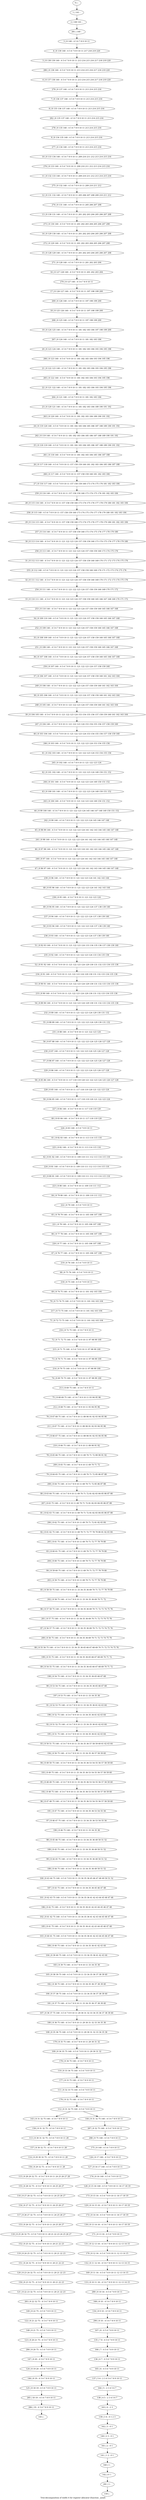 digraph G {
graph [label="Tree-decomposition of width 4 for register allocator (function _asinf)"]
0[label="0 | : "];
1[label="1 | 141 : "];
2[label="2 | 140 141 : "];
3[label="3 | 8 140 : 4 5 6 7 8 9 10 11 "];
4[label="4 | 8 139 140 : 4 5 6 7 8 9 10 11 217 218 219 220 "];
5[label="5 | 8 138 139 140 : 4 5 6 7 8 9 10 11 213 214 215 216 217 218 219 220 "];
6[label="6 | 8 137 138 140 : 4 5 6 7 8 9 10 11 213 214 215 216 217 218 219 220 "];
7[label="7 | 8 136 137 140 : 4 5 6 7 8 9 10 11 213 214 215 216 "];
8[label="8 | 8 135 136 137 140 : 4 5 6 7 8 9 10 11 213 214 215 216 "];
9[label="9 | 8 134 135 140 : 4 5 6 7 8 9 10 11 213 214 215 216 "];
10[label="10 | 8 133 134 140 : 4 5 6 7 8 9 10 11 209 210 211 212 213 214 215 216 "];
11[label="11 | 8 132 133 140 : 4 5 6 7 8 9 10 11 209 210 211 212 213 214 215 216 "];
12[label="12 | 8 131 132 140 : 4 5 6 7 8 9 10 11 205 206 207 208 209 210 211 212 "];
13[label="13 | 8 130 131 140 : 4 5 6 7 8 9 10 11 201 202 203 204 205 206 207 208 "];
14[label="14 | 8 129 130 140 : 4 5 6 7 8 9 10 11 201 202 203 204 205 206 207 208 "];
15[label="15 | 8 128 129 140 : 4 5 6 7 8 9 10 11 201 202 203 204 205 206 207 208 "];
16[label="16 | 8 127 128 140 : 4 5 6 7 8 9 10 11 201 202 203 204 "];
17[label="17 | 8 126 127 140 : 4 5 6 7 8 9 10 11 197 198 199 200 "];
18[label="18 | 8 125 126 140 : 4 5 6 7 8 9 10 11 197 198 199 200 "];
19[label="19 | 8 124 125 140 : 4 5 6 7 8 9 10 11 181 182 183 184 197 198 199 200 "];
20[label="20 | 8 123 124 140 : 4 5 6 7 8 9 10 11 181 182 183 184 193 194 195 196 "];
21[label="21 | 8 122 123 140 : 4 5 6 7 8 9 10 11 181 182 183 184 193 194 195 196 "];
22[label="22 | 8 121 122 140 : 4 5 6 7 8 9 10 11 181 182 183 184 193 194 195 196 "];
23[label="23 | 8 120 121 140 : 4 5 6 7 8 9 10 11 181 182 183 184 189 190 191 192 "];
24[label="24 | 8 119 120 140 : 4 5 6 7 8 9 10 11 181 182 183 184 185 186 187 188 189 190 191 192 "];
25[label="25 | 8 118 119 140 : 4 5 6 7 8 9 10 11 181 182 183 184 185 186 187 188 189 190 191 192 "];
26[label="26 | 8 117 118 140 : 4 5 6 7 8 9 10 11 157 158 159 160 181 182 183 184 185 186 187 188 "];
27[label="27 | 8 116 117 140 : 4 5 6 7 8 9 10 11 157 158 159 160 173 174 175 176 181 182 183 184 "];
28[label="28 | 8 115 116 140 : 4 5 6 7 8 9 10 11 157 158 159 160 173 174 175 176 177 178 179 180 181 182 183 184 "];
29[label="29 | 8 114 115 140 : 4 5 6 7 8 9 10 11 157 158 159 160 173 174 175 176 177 178 179 180 181 182 183 184 "];
30[label="30 | 8 113 114 140 : 4 5 6 7 8 9 10 11 121 122 123 124 157 158 159 160 173 174 175 176 177 178 179 180 "];
31[label="31 | 8 112 113 140 : 4 5 6 7 8 9 10 11 121 122 123 124 157 158 159 160 169 170 171 172 173 174 175 176 "];
32[label="32 | 8 111 112 140 : 4 5 6 7 8 9 10 11 121 122 123 124 157 158 159 160 169 170 171 172 173 174 175 176 "];
33[label="33 | 8 110 111 140 : 4 5 6 7 8 9 10 11 121 122 123 124 157 158 159 160 165 166 167 168 169 170 171 172 "];
34[label="34 | 8 109 110 140 : 4 5 6 7 8 9 10 11 121 122 123 124 157 158 159 160 165 166 167 168 "];
35[label="35 | 8 108 109 140 : 4 5 6 7 8 9 10 11 121 122 123 124 157 158 159 160 165 166 167 168 "];
36[label="36 | 8 107 108 140 : 4 5 6 7 8 9 10 11 121 122 123 124 157 158 159 160 165 166 167 168 "];
37[label="37 | 8 106 107 140 : 4 5 6 7 8 9 10 11 121 122 123 124 157 158 159 160 161 162 163 164 "];
38[label="38 | 8 105 106 140 : 4 5 6 7 8 9 10 11 121 122 123 124 157 158 159 160 161 162 163 164 "];
39[label="39 | 8 104 105 140 : 4 5 6 7 8 9 10 11 121 122 123 124 153 154 155 156 157 158 159 160 161 162 163 164 "];
40[label="40 | 8 103 104 140 : 4 5 6 7 8 9 10 11 121 122 123 124 153 154 155 156 157 158 159 160 "];
41[label="41 | 8 102 103 140 : 4 5 6 7 8 9 10 11 121 122 123 124 153 154 155 156 "];
42[label="42 | 8 101 102 140 : 4 5 6 7 8 9 10 11 121 122 123 124 149 150 151 152 "];
43[label="43 | 8 100 101 140 : 4 5 6 7 8 9 10 11 121 122 123 124 149 150 151 152 "];
44[label="44 | 8 99 100 140 : 4 5 6 7 8 9 10 11 121 122 123 124 145 146 147 148 149 150 151 152 "];
45[label="45 | 8 98 99 140 : 4 5 6 7 8 9 10 11 121 122 123 124 141 142 143 144 145 146 147 148 "];
46[label="46 | 8 97 98 140 : 4 5 6 7 8 9 10 11 121 122 123 124 141 142 143 144 145 146 147 148 "];
47[label="47 | 8 96 97 140 : 4 5 6 7 8 9 10 11 121 122 123 124 141 142 143 144 145 146 147 148 "];
48[label="48 | 8 95 96 140 : 4 5 6 7 8 9 10 11 121 122 123 124 141 142 143 144 "];
49[label="49 | 8 94 95 140 : 4 5 6 7 8 9 10 11 121 122 123 124 137 138 139 140 "];
50[label="50 | 8 93 94 140 : 4 5 6 7 8 9 10 11 121 122 123 124 137 138 139 140 "];
51[label="51 | 8 92 93 140 : 4 5 6 7 8 9 10 11 121 122 123 124 133 134 135 136 137 138 139 140 "];
52[label="52 | 8 91 92 140 : 4 5 6 7 8 9 10 11 121 122 123 124 129 130 131 132 133 134 135 136 "];
53[label="53 | 8 90 91 140 : 4 5 6 7 8 9 10 11 121 122 123 124 129 130 131 132 133 134 135 136 "];
54[label="54 | 8 89 90 140 : 4 5 6 7 8 9 10 11 121 122 123 124 129 130 131 132 133 134 135 136 "];
55[label="55 | 8 88 89 140 : 4 5 6 7 8 9 10 11 121 122 123 124 129 130 131 132 "];
56[label="56 | 8 87 88 140 : 4 5 6 7 8 9 10 11 121 122 123 124 125 126 127 128 "];
57[label="57 | 8 86 87 140 : 4 5 6 7 8 9 10 11 121 122 123 124 125 126 127 128 "];
58[label="58 | 8 85 86 140 : 4 5 6 7 8 9 10 11 117 118 119 120 121 122 123 124 125 126 127 128 "];
59[label="59 | 8 84 85 140 : 4 5 6 7 8 9 10 11 117 118 119 120 121 122 123 124 "];
60[label="60 | 8 83 84 140 : 4 5 6 7 8 9 10 11 117 118 119 120 "];
61[label="61 | 8 82 83 140 : 4 5 6 7 8 9 10 11 113 114 115 116 "];
62[label="62 | 8 81 82 140 : 4 5 6 7 8 9 10 11 109 110 111 112 113 114 115 116 "];
63[label="63 | 8 80 81 140 : 4 5 6 7 8 9 10 11 109 110 111 112 113 114 115 116 "];
64[label="64 | 8 79 80 140 : 4 5 6 7 8 9 10 11 109 110 111 112 "];
65[label="65 | 8 78 79 140 : 4 5 6 7 8 9 10 11 105 106 107 108 "];
66[label="66 | 8 77 78 140 : 4 5 6 7 8 9 10 11 105 106 107 108 "];
67[label="67 | 8 76 77 140 : 4 5 6 7 8 9 10 11 105 106 107 108 "];
68[label="68 | 8 75 76 140 : 4 5 6 7 8 9 10 11 "];
69[label="69 | 8 74 75 140 : 4 5 6 7 8 9 10 11 101 102 103 104 "];
70[label="70 | 8 73 74 75 140 : 4 5 6 7 8 9 10 11 101 102 103 104 "];
71[label="71 | 8 72 73 75 140 : 4 5 6 7 8 9 10 11 101 102 103 104 "];
72[label="72 | 8 71 72 75 140 : 4 5 6 7 8 9 10 11 97 98 99 100 "];
73[label="73 | 8 70 71 75 140 : 4 5 6 7 8 9 10 11 97 98 99 100 "];
74[label="74 | 8 69 70 75 140 : 4 5 6 7 8 9 10 11 97 98 99 100 "];
75[label="75 | 8 68 69 75 140 : 4 5 6 7 8 9 10 11 93 94 95 96 "];
76[label="76 | 8 67 68 75 140 : 4 5 6 7 8 9 10 11 89 90 91 92 93 94 95 96 "];
77[label="77 | 8 66 67 75 140 : 4 5 6 7 8 9 10 11 89 90 91 92 93 94 95 96 "];
78[label="78 | 8 65 66 75 140 : 4 5 6 7 8 9 10 11 69 70 71 72 89 90 91 92 "];
79[label="79 | 8 64 65 75 140 : 4 5 6 7 8 9 10 11 69 70 71 72 85 86 87 88 "];
80[label="80 | 8 63 64 75 140 : 4 5 6 7 8 9 10 11 69 70 71 72 81 82 83 84 85 86 87 88 "];
81[label="81 | 8 62 63 75 140 : 4 5 6 7 8 9 10 11 69 70 71 72 81 82 83 84 85 86 87 88 "];
82[label="82 | 8 61 62 75 140 : 4 5 6 7 8 9 10 11 69 70 71 72 77 78 79 80 81 82 83 84 "];
83[label="83 | 8 60 61 75 140 : 4 5 6 7 8 9 10 11 69 70 71 72 77 78 79 80 "];
84[label="84 | 8 59 60 75 140 : 4 5 6 7 8 9 10 11 69 70 71 72 77 78 79 80 "];
85[label="85 | 8 58 59 75 140 : 4 5 6 7 8 9 10 11 33 34 35 36 69 70 71 72 77 78 79 80 "];
86[label="86 | 8 57 58 75 140 : 4 5 6 7 8 9 10 11 33 34 35 36 69 70 71 72 73 74 75 76 "];
87[label="87 | 8 56 57 75 140 : 4 5 6 7 8 9 10 11 33 34 35 36 69 70 71 72 73 74 75 76 "];
88[label="88 | 8 55 56 75 140 : 4 5 6 7 8 9 10 11 33 34 35 36 65 66 67 68 69 70 71 72 73 74 75 76 "];
89[label="89 | 8 54 55 75 140 : 4 5 6 7 8 9 10 11 33 34 35 36 65 66 67 68 69 70 71 72 "];
90[label="90 | 8 53 54 75 140 : 4 5 6 7 8 9 10 11 33 34 35 36 65 66 67 68 "];
91[label="91 | 8 52 53 75 140 : 4 5 6 7 8 9 10 11 33 34 35 36 61 62 63 64 "];
92[label="92 | 8 51 52 75 140 : 4 5 6 7 8 9 10 11 33 34 35 36 61 62 63 64 "];
93[label="93 | 8 50 51 75 140 : 4 5 6 7 8 9 10 11 33 34 35 36 57 58 59 60 61 62 63 64 "];
94[label="94 | 8 49 50 75 140 : 4 5 6 7 8 9 10 11 33 34 35 36 53 54 55 56 57 58 59 60 "];
95[label="95 | 8 48 49 75 140 : 4 5 6 7 8 9 10 11 33 34 35 36 53 54 55 56 57 58 59 60 "];
96[label="96 | 8 47 48 75 140 : 4 5 6 7 8 9 10 11 33 34 35 36 53 54 55 56 57 58 59 60 "];
97[label="97 | 8 46 47 75 140 : 4 5 6 7 8 9 10 11 33 34 35 36 53 54 55 56 "];
98[label="98 | 8 45 46 75 140 : 4 5 6 7 8 9 10 11 33 34 35 36 49 50 51 52 "];
99[label="99 | 8 44 45 75 140 : 4 5 6 7 8 9 10 11 33 34 35 36 49 50 51 52 "];
100[label="100 | 8 43 44 75 140 : 4 5 6 7 8 9 10 11 33 34 35 36 45 46 47 48 49 50 51 52 "];
101[label="101 | 8 42 43 75 140 : 4 5 6 7 8 9 10 11 33 34 35 36 41 42 43 44 45 46 47 48 "];
102[label="102 | 8 41 42 75 140 : 4 5 6 7 8 9 10 11 33 34 35 36 41 42 43 44 45 46 47 48 "];
103[label="103 | 8 40 41 75 140 : 4 5 6 7 8 9 10 11 33 34 35 36 41 42 43 44 45 46 47 48 "];
104[label="104 | 8 39 40 75 140 : 4 5 6 7 8 9 10 11 33 34 35 36 41 42 43 44 "];
105[label="105 | 8 38 39 75 140 : 4 5 6 7 8 9 10 11 33 34 35 36 37 38 39 40 "];
106[label="106 | 8 37 38 75 140 : 4 5 6 7 8 9 10 11 33 34 35 36 37 38 39 40 "];
107[label="107 | 8 36 37 75 140 : 4 5 6 7 8 9 10 11 29 30 31 32 33 34 35 36 37 38 39 40 "];
108[label="108 | 8 35 36 75 140 : 4 5 6 7 8 9 10 11 29 30 31 32 33 34 35 36 "];
109[label="109 | 8 34 35 75 140 : 4 5 6 7 8 9 10 11 29 30 31 32 "];
110[label="110 | 8 33 34 75 140 : 4 5 6 7 8 9 10 11 "];
111[label="111 | 8 32 33 75 140 : 4 5 6 7 8 9 10 11 "];
112[label="112 | 8 31 32 75 140 : 4 5 6 7 8 9 10 11 "];
113[label="113 | 8 30 31 32 75 : 4 5 6 7 8 9 10 11 28 "];
114[label="114 | 8 29 30 32 75 : 4 5 6 7 8 9 10 11 28 "];
115[label="115 | 8 28 29 32 75 : 4 5 6 7 8 9 10 11 24 25 26 27 28 "];
116[label="116 | 8 27 28 32 75 : 4 5 6 7 8 9 10 11 24 25 26 27 "];
117[label="117 | 8 26 27 32 75 : 4 5 6 7 8 9 10 11 24 25 26 27 "];
118[label="118 | 8 25 26 32 75 : 4 5 6 7 8 9 10 11 20 21 22 23 24 25 26 27 "];
119[label="119 | 8 24 25 32 75 : 4 5 6 7 8 9 10 11 20 21 22 23 "];
120[label="120 | 8 23 24 32 75 : 4 5 6 7 8 9 10 11 20 21 22 23 "];
121[label="121 | 8 22 23 32 75 : 4 5 6 7 8 9 10 11 20 21 22 23 "];
122[label="122 | 8 21 22 75 : 4 5 6 7 8 9 10 11 "];
123[label="123 | 8 20 21 75 : 4 5 6 7 8 9 10 11 "];
124[label="124 | 8 19 20 : 4 5 6 7 8 9 10 11 "];
125[label="125 | 8 18 19 : 4 5 6 7 8 9 10 11 "];
126[label="126 | 8 17 140 : 4 5 6 7 8 9 10 11 "];
127[label="127 | 8 16 17 140 : 4 5 6 7 8 9 10 11 "];
128[label="128 | 8 15 16 140 : 4 5 6 7 8 9 10 11 16 17 18 19 "];
129[label="129 | 8 14 15 16 : 4 5 6 7 8 9 10 11 16 17 18 19 "];
130[label="130 | 8 13 14 16 : 4 5 6 7 8 9 10 11 16 17 18 19 "];
131[label="131 | 8 12 13 16 : 4 5 6 7 8 9 10 11 12 13 14 15 "];
132[label="132 | 8 11 12 16 : 4 5 6 7 8 9 10 11 12 13 14 15 "];
133[label="133 | 8 10 11 16 : 4 5 6 7 8 9 10 11 12 13 14 15 "];
134[label="134 | 8 9 10 : 4 5 6 7 8 9 10 11 "];
135[label="135 | 7 8 : 4 5 6 7 8 9 10 11 "];
136[label="136 | 6 7 : 4 5 6 7 8 9 10 11 "];
137[label="137 | 5 6 : 2 3 4 5 6 7 8 9 10 11 "];
138[label="138 | 4 5 : 2 3 4 5 6 7 "];
139[label="139 | 3 4 : 0 1 2 3 "];
140[label="140 | 2 3 : 0 1 "];
141[label="141 | 1 2 : 0 1 "];
142[label="142 | 0 1 : "];
143[label="143 | 8 31 32 75 140 : 4 5 6 7 8 9 10 11 "];
144[label="144 | 8 31 32 75 140 : 4 5 6 7 8 9 10 11 "];
145[label="145 | : "];
146[label="146 | 8 19 : 4 5 6 7 8 9 10 11 "];
147[label="147 | 8 20 : 4 5 6 7 8 9 10 11 "];
148[label="148 | 8 21 75 : 4 5 6 7 8 9 10 11 "];
149[label="149 | 8 22 75 : 4 5 6 7 8 9 10 11 "];
150[label="150 | 8 23 32 75 : 4 5 6 7 8 9 10 11 20 21 22 23 "];
151[label="151 | 8 24 32 75 : 4 5 6 7 8 9 10 11 20 21 22 23 "];
152[label="152 | 8 25 32 75 : 4 5 6 7 8 9 10 11 20 21 22 23 "];
153[label="153 | 8 26 32 75 : 4 5 6 7 8 9 10 11 24 25 26 27 "];
154[label="154 | 8 27 32 75 : 4 5 6 7 8 9 10 11 24 25 26 27 "];
155[label="155 | 8 28 32 75 : 4 5 6 7 8 9 10 11 24 25 26 27 "];
156[label="156 | 8 29 32 75 : 4 5 6 7 8 9 10 11 28 "];
157[label="157 | 8 30 32 75 : 4 5 6 7 8 9 10 11 28 "];
158[label="158 | 8 31 32 75 : 4 5 6 7 8 9 10 11 "];
159[label="159 | : "];
160[label="160 | 1 : "];
161[label="161 | 2 : 0 1 "];
162[label="162 | 3 : 0 1 "];
163[label="163 | 4 : 2 3 "];
164[label="164 | 5 : 2 3 4 5 6 7 "];
165[label="165 | 6 : 4 5 6 7 8 9 10 11 "];
166[label="166 | 7 : 4 5 6 7 8 9 10 11 "];
167[label="167 | 8 : 4 5 6 7 8 9 10 11 "];
168[label="168 | 8 10 : 4 5 6 7 8 9 10 11 "];
169[label="169 | 8 11 16 : 4 5 6 7 8 9 10 11 12 13 14 15 "];
170[label="170 | 8 12 16 : 4 5 6 7 8 9 10 11 12 13 14 15 "];
171[label="171 | 8 13 16 : 4 5 6 7 8 9 10 11 "];
172[label="172 | 8 14 16 : 4 5 6 7 8 9 10 11 16 17 18 19 "];
173[label="173 | 8 15 16 : 4 5 6 7 8 9 10 11 16 17 18 19 "];
174[label="174 | 8 16 140 : 4 5 6 7 8 9 10 11 "];
175[label="175 | 8 140 : 4 5 6 7 8 9 10 11 "];
176[label="176 | 8 32 75 140 : 4 5 6 7 8 9 10 11 "];
177[label="177 | 8 33 75 140 : 4 5 6 7 8 9 10 11 "];
178[label="178 | 8 34 75 140 : 4 5 6 7 8 9 10 11 "];
179[label="179 | 8 35 75 140 : 4 5 6 7 8 9 10 11 29 30 31 32 "];
180[label="180 | 8 36 75 140 : 4 5 6 7 8 9 10 11 29 30 31 32 33 34 35 36 "];
181[label="181 | 8 37 75 140 : 4 5 6 7 8 9 10 11 33 34 35 36 37 38 39 40 "];
182[label="182 | 8 38 75 140 : 4 5 6 7 8 9 10 11 33 34 35 36 37 38 39 40 "];
183[label="183 | 8 39 75 140 : 4 5 6 7 8 9 10 11 33 34 35 36 "];
184[label="184 | 8 40 75 140 : 4 5 6 7 8 9 10 11 33 34 35 36 41 42 43 44 "];
185[label="185 | 8 41 75 140 : 4 5 6 7 8 9 10 11 33 34 35 36 41 42 43 44 45 46 47 48 "];
186[label="186 | 8 42 75 140 : 4 5 6 7 8 9 10 11 33 34 35 36 41 42 43 44 45 46 47 48 "];
187[label="187 | 8 43 75 140 : 4 5 6 7 8 9 10 11 33 34 35 36 45 46 47 48 "];
188[label="188 | 8 44 75 140 : 4 5 6 7 8 9 10 11 33 34 35 36 49 50 51 52 "];
189[label="189 | 8 45 75 140 : 4 5 6 7 8 9 10 11 33 34 35 36 49 50 51 52 "];
190[label="190 | 8 46 75 140 : 4 5 6 7 8 9 10 11 33 34 35 36 "];
191[label="191 | 8 47 75 140 : 4 5 6 7 8 9 10 11 33 34 35 36 53 54 55 56 "];
192[label="192 | 8 48 75 140 : 4 5 6 7 8 9 10 11 33 34 35 36 53 54 55 56 57 58 59 60 "];
193[label="193 | 8 49 75 140 : 4 5 6 7 8 9 10 11 33 34 35 36 53 54 55 56 57 58 59 60 "];
194[label="194 | 8 50 75 140 : 4 5 6 7 8 9 10 11 33 34 35 36 57 58 59 60 "];
195[label="195 | 8 51 75 140 : 4 5 6 7 8 9 10 11 33 34 35 36 61 62 63 64 "];
196[label="196 | 8 52 75 140 : 4 5 6 7 8 9 10 11 33 34 35 36 61 62 63 64 "];
197[label="197 | 8 53 75 140 : 4 5 6 7 8 9 10 11 33 34 35 36 "];
198[label="198 | 8 54 75 140 : 4 5 6 7 8 9 10 11 33 34 35 36 65 66 67 68 "];
199[label="199 | 8 55 75 140 : 4 5 6 7 8 9 10 11 33 34 35 36 65 66 67 68 69 70 71 72 "];
200[label="200 | 8 56 75 140 : 4 5 6 7 8 9 10 11 33 34 35 36 69 70 71 72 73 74 75 76 "];
201[label="201 | 8 57 75 140 : 4 5 6 7 8 9 10 11 33 34 35 36 69 70 71 72 73 74 75 76 "];
202[label="202 | 8 58 75 140 : 4 5 6 7 8 9 10 11 33 34 35 36 69 70 71 72 "];
203[label="203 | 8 59 75 140 : 4 5 6 7 8 9 10 11 69 70 71 72 77 78 79 80 "];
204[label="204 | 8 60 75 140 : 4 5 6 7 8 9 10 11 69 70 71 72 77 78 79 80 "];
205[label="205 | 8 61 75 140 : 4 5 6 7 8 9 10 11 69 70 71 72 77 78 79 80 "];
206[label="206 | 8 62 75 140 : 4 5 6 7 8 9 10 11 69 70 71 72 81 82 83 84 "];
207[label="207 | 8 63 75 140 : 4 5 6 7 8 9 10 11 69 70 71 72 81 82 83 84 85 86 87 88 "];
208[label="208 | 8 64 75 140 : 4 5 6 7 8 9 10 11 69 70 71 72 85 86 87 88 "];
209[label="209 | 8 65 75 140 : 4 5 6 7 8 9 10 11 69 70 71 72 "];
210[label="210 | 8 66 75 140 : 4 5 6 7 8 9 10 11 89 90 91 92 "];
211[label="211 | 8 67 75 140 : 4 5 6 7 8 9 10 11 89 90 91 92 93 94 95 96 "];
212[label="212 | 8 68 75 140 : 4 5 6 7 8 9 10 11 93 94 95 96 "];
213[label="213 | 8 69 75 140 : 4 5 6 7 8 9 10 11 "];
214[label="214 | 8 70 75 140 : 4 5 6 7 8 9 10 11 97 98 99 100 "];
215[label="215 | 8 71 75 140 : 4 5 6 7 8 9 10 11 97 98 99 100 "];
216[label="216 | 8 72 75 140 : 4 5 6 7 8 9 10 11 "];
217[label="217 | 8 73 75 140 : 4 5 6 7 8 9 10 11 101 102 103 104 "];
218[label="218 | 8 75 140 : 4 5 6 7 8 9 10 11 "];
219[label="219 | 8 76 140 : 4 5 6 7 8 9 10 11 "];
220[label="220 | 8 77 140 : 4 5 6 7 8 9 10 11 105 106 107 108 "];
221[label="221 | 8 78 140 : 4 5 6 7 8 9 10 11 105 106 107 108 "];
222[label="222 | 8 79 140 : 4 5 6 7 8 9 10 11 "];
223[label="223 | 8 80 140 : 4 5 6 7 8 9 10 11 109 110 111 112 "];
224[label="224 | 8 81 140 : 4 5 6 7 8 9 10 11 109 110 111 112 113 114 115 116 "];
225[label="225 | 8 82 140 : 4 5 6 7 8 9 10 11 113 114 115 116 "];
226[label="226 | 8 83 140 : 4 5 6 7 8 9 10 11 "];
227[label="227 | 8 84 140 : 4 5 6 7 8 9 10 11 117 118 119 120 "];
228[label="228 | 8 85 140 : 4 5 6 7 8 9 10 11 117 118 119 120 121 122 123 124 "];
229[label="229 | 8 86 140 : 4 5 6 7 8 9 10 11 121 122 123 124 125 126 127 128 "];
230[label="230 | 8 87 140 : 4 5 6 7 8 9 10 11 121 122 123 124 125 126 127 128 "];
231[label="231 | 8 88 140 : 4 5 6 7 8 9 10 11 121 122 123 124 "];
232[label="232 | 8 89 140 : 4 5 6 7 8 9 10 11 121 122 123 124 129 130 131 132 "];
233[label="233 | 8 90 140 : 4 5 6 7 8 9 10 11 121 122 123 124 129 130 131 132 133 134 135 136 "];
234[label="234 | 8 91 140 : 4 5 6 7 8 9 10 11 121 122 123 124 129 130 131 132 133 134 135 136 "];
235[label="235 | 8 92 140 : 4 5 6 7 8 9 10 11 121 122 123 124 133 134 135 136 "];
236[label="236 | 8 93 140 : 4 5 6 7 8 9 10 11 121 122 123 124 137 138 139 140 "];
237[label="237 | 8 94 140 : 4 5 6 7 8 9 10 11 121 122 123 124 137 138 139 140 "];
238[label="238 | 8 95 140 : 4 5 6 7 8 9 10 11 121 122 123 124 "];
239[label="239 | 8 96 140 : 4 5 6 7 8 9 10 11 121 122 123 124 141 142 143 144 "];
240[label="240 | 8 97 140 : 4 5 6 7 8 9 10 11 121 122 123 124 141 142 143 144 145 146 147 148 "];
241[label="241 | 8 98 140 : 4 5 6 7 8 9 10 11 121 122 123 124 141 142 143 144 145 146 147 148 "];
242[label="242 | 8 99 140 : 4 5 6 7 8 9 10 11 121 122 123 124 145 146 147 148 "];
243[label="243 | 8 100 140 : 4 5 6 7 8 9 10 11 121 122 123 124 149 150 151 152 "];
244[label="244 | 8 101 140 : 4 5 6 7 8 9 10 11 121 122 123 124 149 150 151 152 "];
245[label="245 | 8 102 140 : 4 5 6 7 8 9 10 11 121 122 123 124 "];
246[label="246 | 8 103 140 : 4 5 6 7 8 9 10 11 121 122 123 124 153 154 155 156 "];
247[label="247 | 8 104 140 : 4 5 6 7 8 9 10 11 121 122 123 124 153 154 155 156 157 158 159 160 "];
248[label="248 | 8 105 140 : 4 5 6 7 8 9 10 11 121 122 123 124 157 158 159 160 161 162 163 164 "];
249[label="249 | 8 106 140 : 4 5 6 7 8 9 10 11 121 122 123 124 157 158 159 160 161 162 163 164 "];
250[label="250 | 8 107 140 : 4 5 6 7 8 9 10 11 121 122 123 124 157 158 159 160 "];
251[label="251 | 8 108 140 : 4 5 6 7 8 9 10 11 121 122 123 124 157 158 159 160 165 166 167 168 "];
252[label="252 | 8 109 140 : 4 5 6 7 8 9 10 11 121 122 123 124 157 158 159 160 165 166 167 168 "];
253[label="253 | 8 110 140 : 4 5 6 7 8 9 10 11 121 122 123 124 157 158 159 160 165 166 167 168 "];
254[label="254 | 8 111 140 : 4 5 6 7 8 9 10 11 121 122 123 124 157 158 159 160 169 170 171 172 "];
255[label="255 | 8 112 140 : 4 5 6 7 8 9 10 11 121 122 123 124 157 158 159 160 169 170 171 172 173 174 175 176 "];
256[label="256 | 8 113 140 : 4 5 6 7 8 9 10 11 121 122 123 124 157 158 159 160 173 174 175 176 "];
257[label="257 | 8 114 140 : 4 5 6 7 8 9 10 11 157 158 159 160 173 174 175 176 177 178 179 180 "];
258[label="258 | 8 115 140 : 4 5 6 7 8 9 10 11 157 158 159 160 173 174 175 176 177 178 179 180 181 182 183 184 "];
259[label="259 | 8 116 140 : 4 5 6 7 8 9 10 11 157 158 159 160 173 174 175 176 181 182 183 184 "];
260[label="260 | 8 117 140 : 4 5 6 7 8 9 10 11 157 158 159 160 181 182 183 184 "];
261[label="261 | 8 118 140 : 4 5 6 7 8 9 10 11 181 182 183 184 185 186 187 188 "];
262[label="262 | 8 119 140 : 4 5 6 7 8 9 10 11 181 182 183 184 185 186 187 188 189 190 191 192 "];
263[label="263 | 8 120 140 : 4 5 6 7 8 9 10 11 181 182 183 184 189 190 191 192 "];
264[label="264 | 8 121 140 : 4 5 6 7 8 9 10 11 181 182 183 184 "];
265[label="265 | 8 122 140 : 4 5 6 7 8 9 10 11 181 182 183 184 193 194 195 196 "];
266[label="266 | 8 123 140 : 4 5 6 7 8 9 10 11 181 182 183 184 193 194 195 196 "];
267[label="267 | 8 124 140 : 4 5 6 7 8 9 10 11 181 182 183 184 "];
268[label="268 | 8 125 140 : 4 5 6 7 8 9 10 11 197 198 199 200 "];
269[label="269 | 8 126 140 : 4 5 6 7 8 9 10 11 197 198 199 200 "];
270[label="270 | 8 127 140 : 4 5 6 7 8 9 10 11 "];
271[label="271 | 8 128 140 : 4 5 6 7 8 9 10 11 201 202 203 204 "];
272[label="272 | 8 129 140 : 4 5 6 7 8 9 10 11 201 202 203 204 205 206 207 208 "];
273[label="273 | 8 130 140 : 4 5 6 7 8 9 10 11 201 202 203 204 205 206 207 208 "];
274[label="274 | 8 131 140 : 4 5 6 7 8 9 10 11 205 206 207 208 "];
275[label="275 | 8 132 140 : 4 5 6 7 8 9 10 11 209 210 211 212 "];
276[label="276 | 8 133 140 : 4 5 6 7 8 9 10 11 209 210 211 212 213 214 215 216 "];
277[label="277 | 8 134 140 : 4 5 6 7 8 9 10 11 213 214 215 216 "];
278[label="278 | 8 135 140 : 4 5 6 7 8 9 10 11 213 214 215 216 "];
279[label="279 | 8 137 140 : 4 5 6 7 8 9 10 11 213 214 215 216 "];
280[label="280 | 8 138 140 : 4 5 6 7 8 9 10 11 213 214 215 216 217 218 219 220 "];
281[label="281 | 140 : "];
282[label="282 | 8 135 137 140 : 4 5 6 7 8 9 10 11 213 214 215 216 "];
283[label="283 | 8 22 32 75 : 4 5 6 7 8 9 10 11 "];
284[label="284 | 8 20 75 : 4 5 6 7 8 9 10 11 "];
285[label="285 | 18 19 : 4 5 6 7 8 9 10 11 "];
286[label="286 | 19 : 4 5 6 7 8 9 10 11 "];
287[label="287 | 8 32 75 140 : 4 5 6 7 8 9 10 11 "];
288[label="288 | 8 75 140 : 4 5 6 7 8 9 10 11 "];
289[label="289 | 8 10 16 : 4 5 6 7 8 9 10 11 "];
290[label="290 | 8 10 : 4 5 6 7 8 9 10 11 "];
291[label="291 | 1 : "];
0->1 ;
1->2 ;
3->4 ;
4->5 ;
7->8 ;
69->70 ;
126->127 ;
112->143 ;
112->144 ;
146->125 ;
124->146 ;
147->124 ;
148->123 ;
122->148 ;
149->122 ;
150->121 ;
120->150 ;
151->120 ;
119->151 ;
152->119 ;
118->152 ;
153->118 ;
117->153 ;
154->117 ;
116->154 ;
155->116 ;
115->155 ;
156->115 ;
114->156 ;
157->114 ;
113->157 ;
158->113 ;
143->158 ;
160->142 ;
141->160 ;
161->141 ;
140->161 ;
162->140 ;
139->162 ;
163->139 ;
138->163 ;
164->138 ;
137->164 ;
165->137 ;
136->165 ;
166->136 ;
135->166 ;
167->135 ;
168->134 ;
169->133 ;
132->169 ;
170->132 ;
131->170 ;
171->131 ;
130->171 ;
172->130 ;
129->172 ;
173->129 ;
128->173 ;
174->128 ;
127->174 ;
175->126 ;
176->112 ;
111->176 ;
177->111 ;
110->177 ;
178->110 ;
109->178 ;
179->109 ;
108->179 ;
180->108 ;
107->180 ;
181->107 ;
106->181 ;
182->106 ;
105->182 ;
183->105 ;
104->183 ;
184->104 ;
103->184 ;
185->103 ;
102->185 ;
186->102 ;
101->186 ;
187->101 ;
100->187 ;
188->100 ;
99->188 ;
189->99 ;
98->189 ;
190->98 ;
97->190 ;
191->97 ;
96->191 ;
192->96 ;
95->192 ;
193->95 ;
94->193 ;
194->94 ;
93->194 ;
195->93 ;
92->195 ;
196->92 ;
91->196 ;
197->91 ;
90->197 ;
198->90 ;
89->198 ;
199->89 ;
88->199 ;
200->88 ;
87->200 ;
201->87 ;
86->201 ;
202->86 ;
85->202 ;
203->85 ;
84->203 ;
204->84 ;
83->204 ;
205->83 ;
82->205 ;
206->82 ;
81->206 ;
207->81 ;
80->207 ;
208->80 ;
79->208 ;
209->79 ;
78->209 ;
210->78 ;
77->210 ;
211->77 ;
76->211 ;
212->76 ;
75->212 ;
213->75 ;
74->213 ;
214->74 ;
73->214 ;
215->73 ;
72->215 ;
216->72 ;
71->216 ;
217->71 ;
70->217 ;
218->69 ;
68->218 ;
219->68 ;
67->219 ;
220->67 ;
66->220 ;
221->66 ;
65->221 ;
222->65 ;
64->222 ;
223->64 ;
63->223 ;
224->63 ;
62->224 ;
225->62 ;
61->225 ;
226->61 ;
60->226 ;
227->60 ;
59->227 ;
228->59 ;
58->228 ;
229->58 ;
57->229 ;
230->57 ;
56->230 ;
231->56 ;
55->231 ;
232->55 ;
54->232 ;
233->54 ;
53->233 ;
234->53 ;
52->234 ;
235->52 ;
51->235 ;
236->51 ;
50->236 ;
237->50 ;
49->237 ;
238->49 ;
48->238 ;
239->48 ;
47->239 ;
240->47 ;
46->240 ;
241->46 ;
45->241 ;
242->45 ;
44->242 ;
243->44 ;
43->243 ;
244->43 ;
42->244 ;
245->42 ;
41->245 ;
246->41 ;
40->246 ;
247->40 ;
39->247 ;
248->39 ;
38->248 ;
249->38 ;
37->249 ;
250->37 ;
36->250 ;
251->36 ;
35->251 ;
252->35 ;
34->252 ;
253->34 ;
33->253 ;
254->33 ;
32->254 ;
255->32 ;
31->255 ;
256->31 ;
30->256 ;
257->30 ;
29->257 ;
258->29 ;
28->258 ;
259->28 ;
27->259 ;
260->27 ;
26->260 ;
261->26 ;
25->261 ;
262->25 ;
24->262 ;
263->24 ;
23->263 ;
264->23 ;
22->264 ;
265->22 ;
21->265 ;
266->21 ;
20->266 ;
267->20 ;
19->267 ;
268->19 ;
18->268 ;
269->18 ;
17->269 ;
270->17 ;
16->270 ;
271->16 ;
15->271 ;
272->15 ;
14->272 ;
273->14 ;
13->273 ;
274->13 ;
12->274 ;
275->12 ;
11->275 ;
276->11 ;
10->276 ;
277->10 ;
9->277 ;
278->9 ;
279->7 ;
6->279 ;
280->6 ;
5->280 ;
281->3 ;
2->281 ;
282->278 ;
8->282 ;
283->149 ;
121->283 ;
284->147 ;
123->284 ;
125->285 ;
286->145 ;
285->286 ;
144->287 ;
288->175 ;
287->288 ;
289->168 ;
133->289 ;
290->167 ;
134->290 ;
291->159 ;
142->291 ;
}
